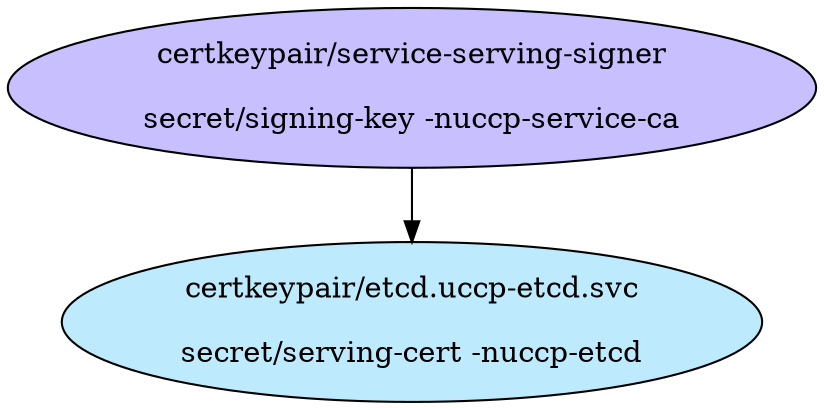 digraph "Local Certificate" {
  // Node definitions.
  1 [
    label="certkeypair/service-serving-signer\n\nsecret/signing-key -nuccp-service-ca\n"
    style=filled
    fillcolor="#c7bfff"
  ];
  34 [
    label="certkeypair/etcd.uccp-etcd.svc\n\nsecret/serving-cert -nuccp-etcd\n"
    style=filled
    fillcolor="#bdebfd"
  ];

  // Edge definitions.
  1 -> 34;
}